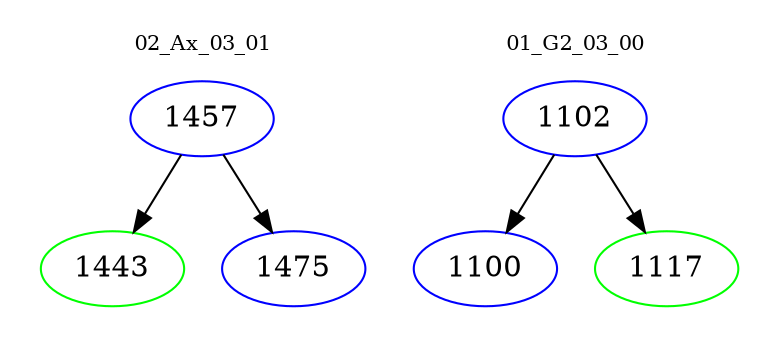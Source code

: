 digraph{
subgraph cluster_0 {
color = white
label = "02_Ax_03_01";
fontsize=10;
T0_1457 [label="1457", color="blue"]
T0_1457 -> T0_1443 [color="black"]
T0_1443 [label="1443", color="green"]
T0_1457 -> T0_1475 [color="black"]
T0_1475 [label="1475", color="blue"]
}
subgraph cluster_1 {
color = white
label = "01_G2_03_00";
fontsize=10;
T1_1102 [label="1102", color="blue"]
T1_1102 -> T1_1100 [color="black"]
T1_1100 [label="1100", color="blue"]
T1_1102 -> T1_1117 [color="black"]
T1_1117 [label="1117", color="green"]
}
}
